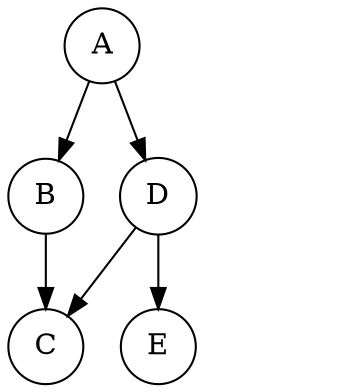 digraph {
	A [shape=circle]
	B [shape=circle]
	C [shape=circle]
	D [shape=circle]
	E [shape=circle]
	D0 [style=invis]
	A -> B
	A -> D
	B -> C
	D -> C
	D -> D0 [style=invis]
	D -> E
}
